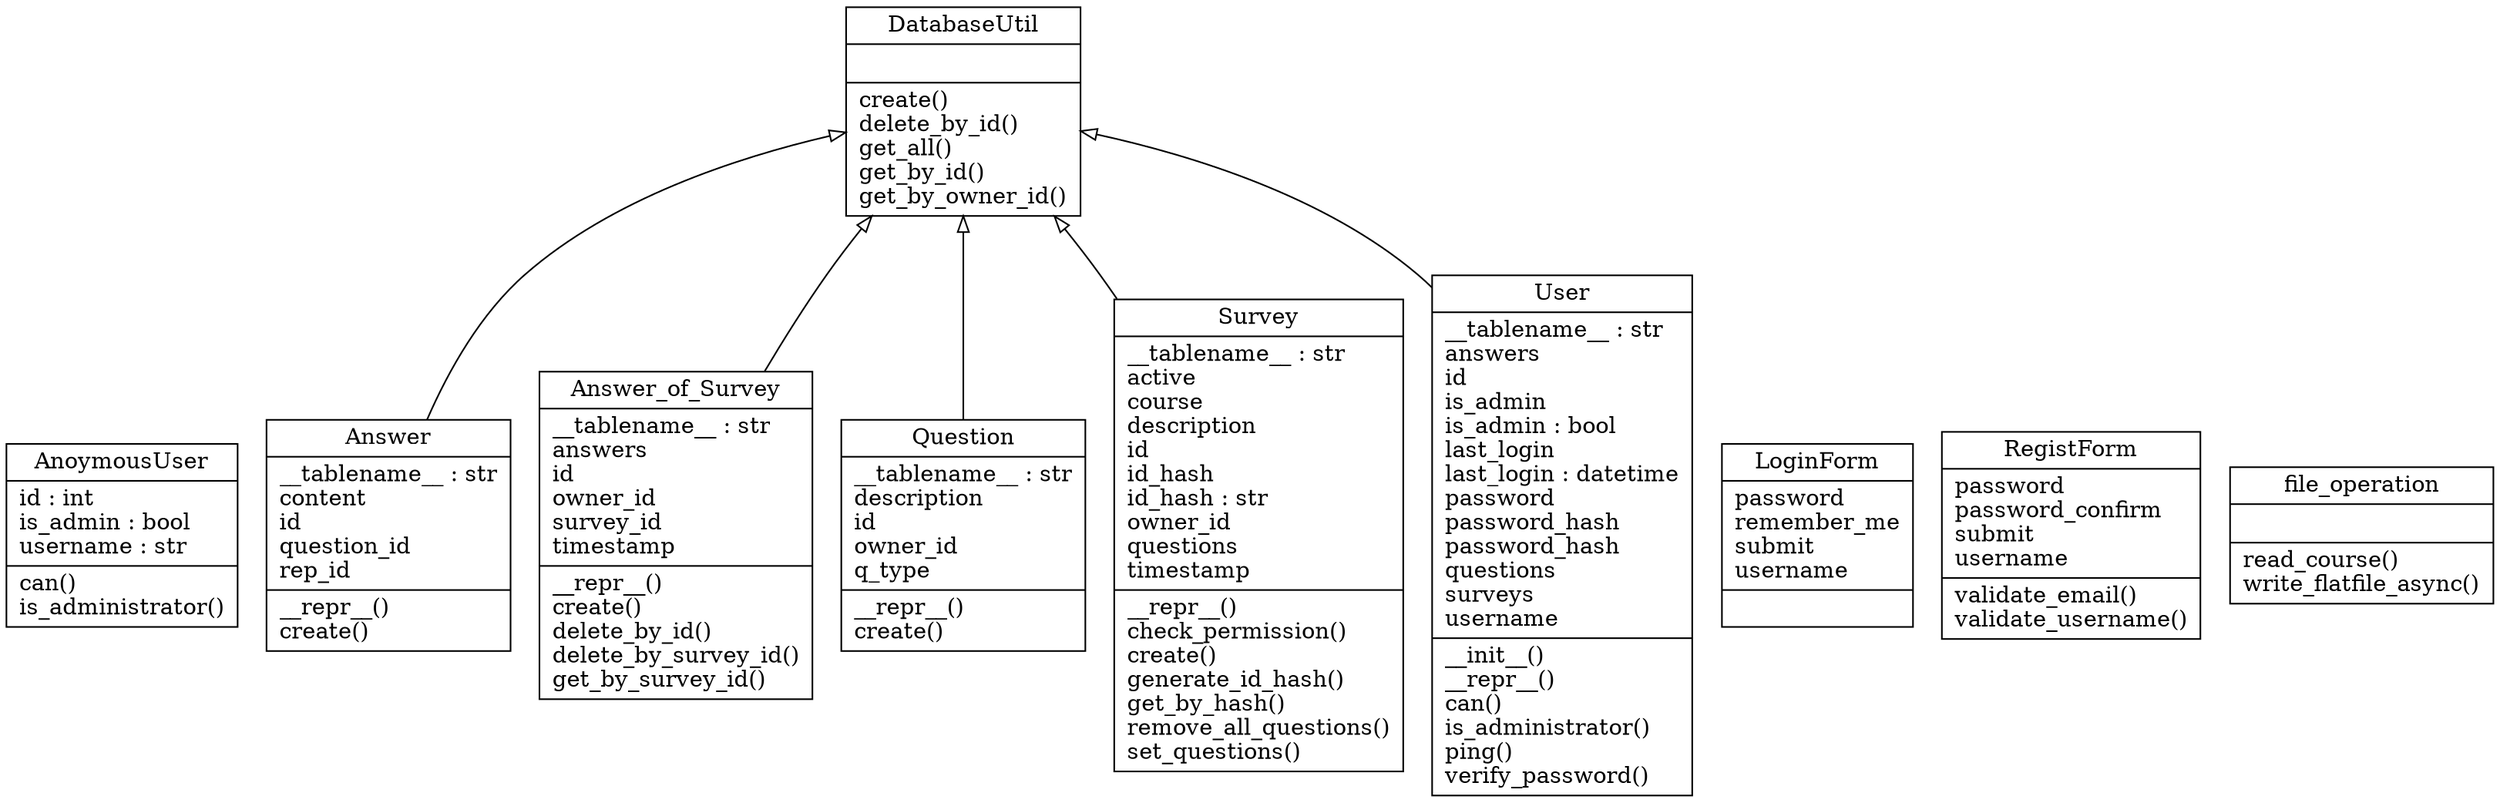 digraph "classes" {
charset="utf-8"
rankdir=BT
"0" [label="{AnoymousUser|id : int\lis_admin : bool\lusername : str\l|can()\lis_administrator()\l}", shape="record"];
"1" [label="{Answer|__tablename__ : str\lcontent\lid\lquestion_id\lrep_id\l|__repr__()\lcreate()\l}", shape="record"];
"2" [label="{Answer_of_Survey|__tablename__ : str\lanswers\lid\lowner_id\lsurvey_id\ltimestamp\l|__repr__()\lcreate()\ldelete_by_id()\ldelete_by_survey_id()\lget_by_survey_id()\l}", shape="record"];
"3" [label="{DatabaseUtil|\l|create()\ldelete_by_id()\lget_all()\lget_by_id()\lget_by_owner_id()\l}", shape="record"];
"4" [label="{LoginForm|password\lremember_me\lsubmit\lusername\l|}", shape="record"];
"5" [label="{Question|__tablename__ : str\ldescription\lid\lowner_id\lq_type\l|__repr__()\lcreate()\l}", shape="record"];
"6" [label="{RegistForm|password\lpassword_confirm\lsubmit\lusername\l|validate_email()\lvalidate_username()\l}", shape="record"];
"7" [label="{Survey|__tablename__ : str\lactive\lcourse\ldescription\lid\lid_hash\lid_hash : str\lowner_id\lquestions\ltimestamp\l|__repr__()\lcheck_permission()\lcreate()\lgenerate_id_hash()\lget_by_hash()\lremove_all_questions()\lset_questions()\l}", shape="record"];
"8" [label="{User|__tablename__ : str\lanswers\lid\lis_admin\lis_admin : bool\llast_login\llast_login : datetime\lpassword\lpassword_hash\lpassword_hash\lquestions\lsurveys\lusername\l|__init__()\l__repr__()\lcan()\lis_administrator()\lping()\lverify_password()\l}", shape="record"];
"9" [label="{file_operation|\l|read_course()\lwrite_flatfile_async()\l}", shape="record"];
"1" -> "3" [arrowhead="empty", arrowtail="none"];
"2" -> "3" [arrowhead="empty", arrowtail="none"];
"5" -> "3" [arrowhead="empty", arrowtail="none"];
"7" -> "3" [arrowhead="empty", arrowtail="none"];
"8" -> "3" [arrowhead="empty", arrowtail="none"];
}
